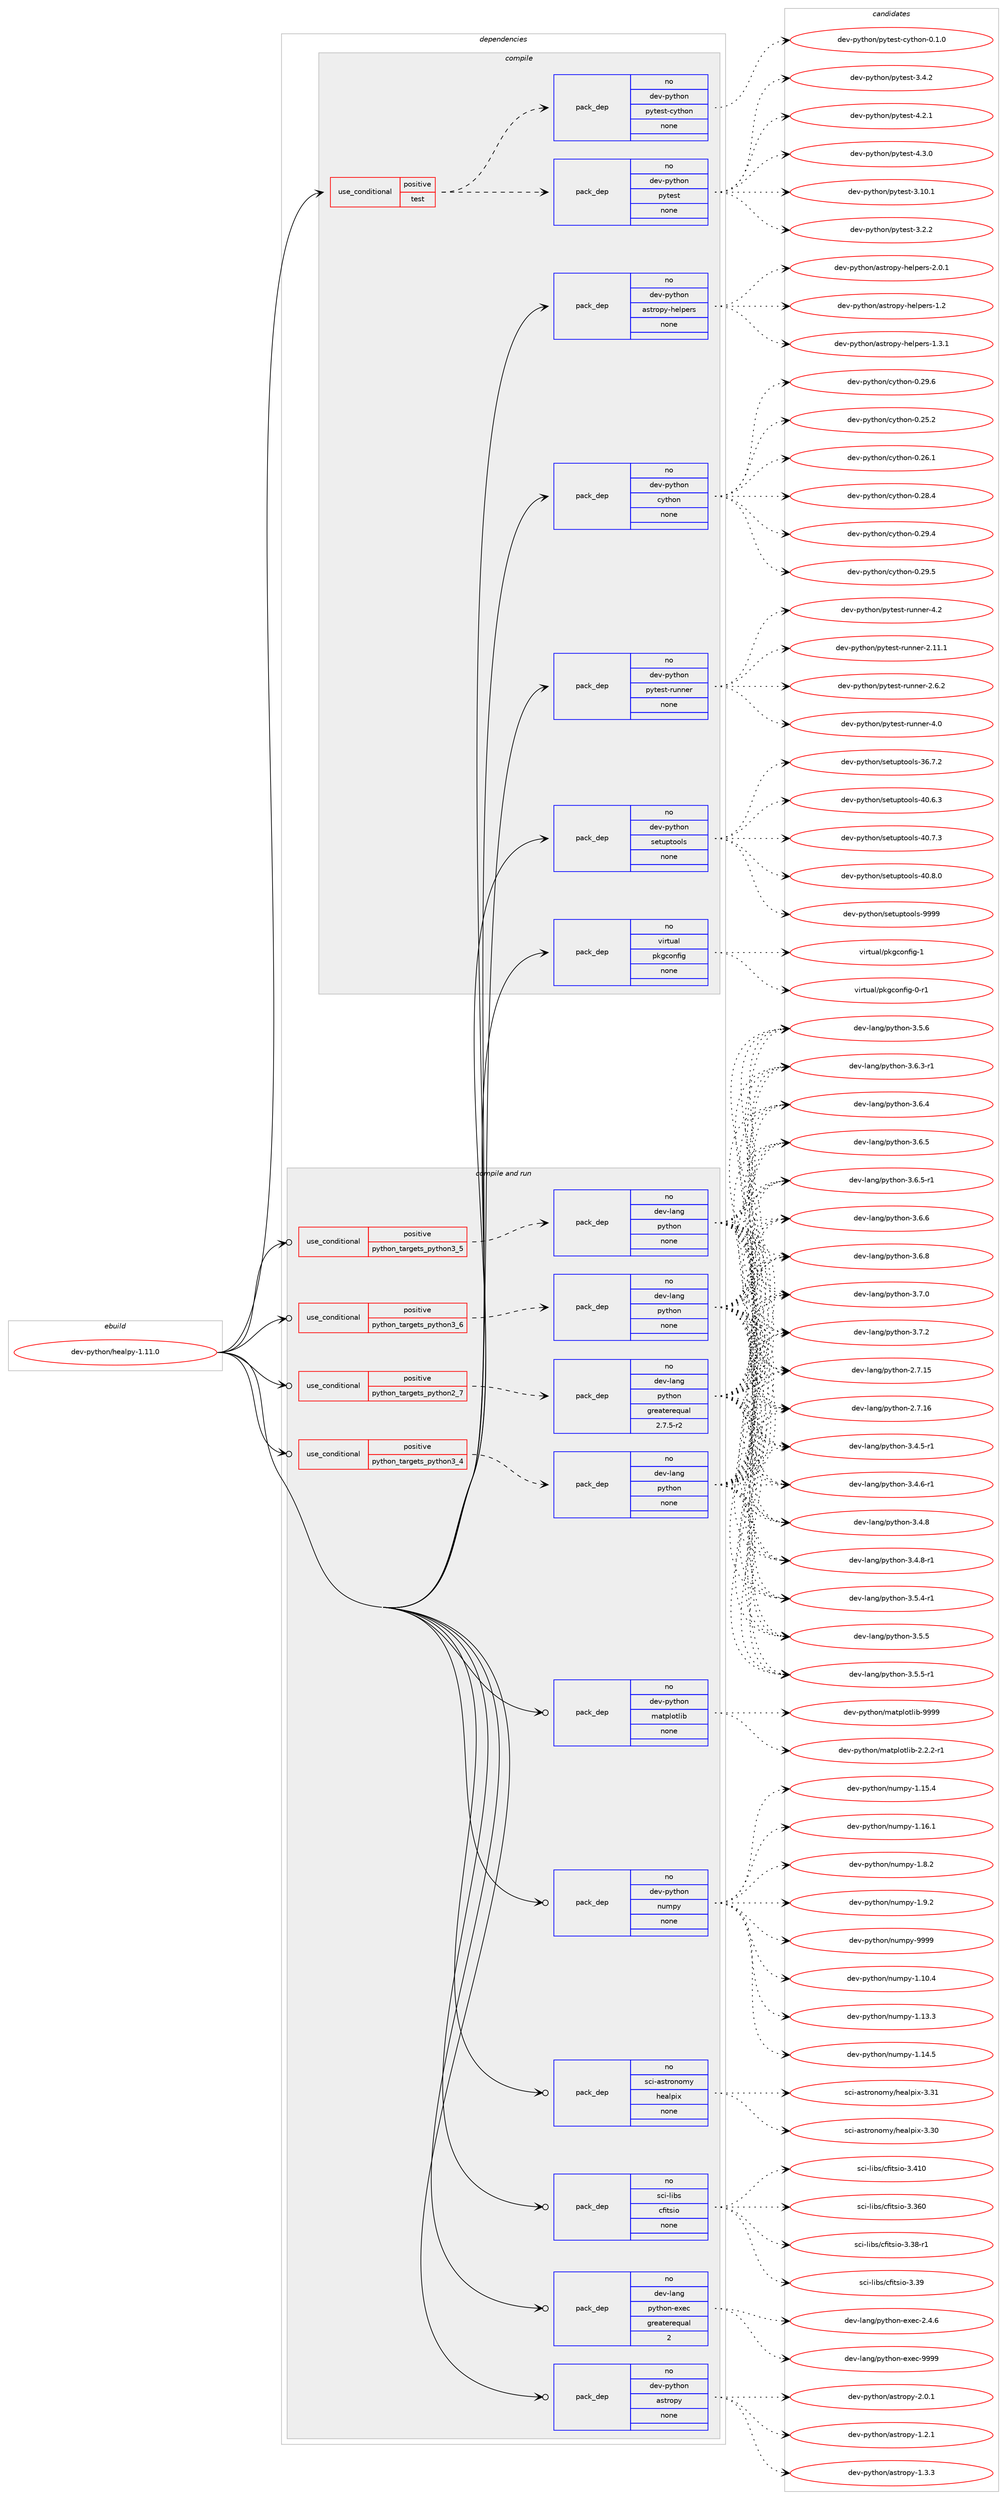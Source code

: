 digraph prolog {

# *************
# Graph options
# *************

newrank=true;
concentrate=true;
compound=true;
graph [rankdir=LR,fontname=Helvetica,fontsize=10,ranksep=1.5];#, ranksep=2.5, nodesep=0.2];
edge  [arrowhead=vee];
node  [fontname=Helvetica,fontsize=10];

# **********
# The ebuild
# **********

subgraph cluster_leftcol {
color=gray;
rank=same;
label=<<i>ebuild</i>>;
id [label="dev-python/healpy-1.11.0", color=red, width=4, href="../dev-python/healpy-1.11.0.svg"];
}

# ****************
# The dependencies
# ****************

subgraph cluster_midcol {
color=gray;
label=<<i>dependencies</i>>;
subgraph cluster_compile {
fillcolor="#eeeeee";
style=filled;
label=<<i>compile</i>>;
subgraph cond375340 {
dependency1412646 [label=<<TABLE BORDER="0" CELLBORDER="1" CELLSPACING="0" CELLPADDING="4"><TR><TD ROWSPAN="3" CELLPADDING="10">use_conditional</TD></TR><TR><TD>positive</TD></TR><TR><TD>test</TD></TR></TABLE>>, shape=none, color=red];
subgraph pack1014037 {
dependency1412647 [label=<<TABLE BORDER="0" CELLBORDER="1" CELLSPACING="0" CELLPADDING="4" WIDTH="220"><TR><TD ROWSPAN="6" CELLPADDING="30">pack_dep</TD></TR><TR><TD WIDTH="110">no</TD></TR><TR><TD>dev-python</TD></TR><TR><TD>pytest</TD></TR><TR><TD>none</TD></TR><TR><TD></TD></TR></TABLE>>, shape=none, color=blue];
}
dependency1412646:e -> dependency1412647:w [weight=20,style="dashed",arrowhead="vee"];
subgraph pack1014038 {
dependency1412648 [label=<<TABLE BORDER="0" CELLBORDER="1" CELLSPACING="0" CELLPADDING="4" WIDTH="220"><TR><TD ROWSPAN="6" CELLPADDING="30">pack_dep</TD></TR><TR><TD WIDTH="110">no</TD></TR><TR><TD>dev-python</TD></TR><TR><TD>pytest-cython</TD></TR><TR><TD>none</TD></TR><TR><TD></TD></TR></TABLE>>, shape=none, color=blue];
}
dependency1412646:e -> dependency1412648:w [weight=20,style="dashed",arrowhead="vee"];
}
id:e -> dependency1412646:w [weight=20,style="solid",arrowhead="vee"];
subgraph pack1014039 {
dependency1412649 [label=<<TABLE BORDER="0" CELLBORDER="1" CELLSPACING="0" CELLPADDING="4" WIDTH="220"><TR><TD ROWSPAN="6" CELLPADDING="30">pack_dep</TD></TR><TR><TD WIDTH="110">no</TD></TR><TR><TD>dev-python</TD></TR><TR><TD>astropy-helpers</TD></TR><TR><TD>none</TD></TR><TR><TD></TD></TR></TABLE>>, shape=none, color=blue];
}
id:e -> dependency1412649:w [weight=20,style="solid",arrowhead="vee"];
subgraph pack1014040 {
dependency1412650 [label=<<TABLE BORDER="0" CELLBORDER="1" CELLSPACING="0" CELLPADDING="4" WIDTH="220"><TR><TD ROWSPAN="6" CELLPADDING="30">pack_dep</TD></TR><TR><TD WIDTH="110">no</TD></TR><TR><TD>dev-python</TD></TR><TR><TD>cython</TD></TR><TR><TD>none</TD></TR><TR><TD></TD></TR></TABLE>>, shape=none, color=blue];
}
id:e -> dependency1412650:w [weight=20,style="solid",arrowhead="vee"];
subgraph pack1014041 {
dependency1412651 [label=<<TABLE BORDER="0" CELLBORDER="1" CELLSPACING="0" CELLPADDING="4" WIDTH="220"><TR><TD ROWSPAN="6" CELLPADDING="30">pack_dep</TD></TR><TR><TD WIDTH="110">no</TD></TR><TR><TD>dev-python</TD></TR><TR><TD>pytest-runner</TD></TR><TR><TD>none</TD></TR><TR><TD></TD></TR></TABLE>>, shape=none, color=blue];
}
id:e -> dependency1412651:w [weight=20,style="solid",arrowhead="vee"];
subgraph pack1014042 {
dependency1412652 [label=<<TABLE BORDER="0" CELLBORDER="1" CELLSPACING="0" CELLPADDING="4" WIDTH="220"><TR><TD ROWSPAN="6" CELLPADDING="30">pack_dep</TD></TR><TR><TD WIDTH="110">no</TD></TR><TR><TD>dev-python</TD></TR><TR><TD>setuptools</TD></TR><TR><TD>none</TD></TR><TR><TD></TD></TR></TABLE>>, shape=none, color=blue];
}
id:e -> dependency1412652:w [weight=20,style="solid",arrowhead="vee"];
subgraph pack1014043 {
dependency1412653 [label=<<TABLE BORDER="0" CELLBORDER="1" CELLSPACING="0" CELLPADDING="4" WIDTH="220"><TR><TD ROWSPAN="6" CELLPADDING="30">pack_dep</TD></TR><TR><TD WIDTH="110">no</TD></TR><TR><TD>virtual</TD></TR><TR><TD>pkgconfig</TD></TR><TR><TD>none</TD></TR><TR><TD></TD></TR></TABLE>>, shape=none, color=blue];
}
id:e -> dependency1412653:w [weight=20,style="solid",arrowhead="vee"];
}
subgraph cluster_compileandrun {
fillcolor="#eeeeee";
style=filled;
label=<<i>compile and run</i>>;
subgraph cond375341 {
dependency1412654 [label=<<TABLE BORDER="0" CELLBORDER="1" CELLSPACING="0" CELLPADDING="4"><TR><TD ROWSPAN="3" CELLPADDING="10">use_conditional</TD></TR><TR><TD>positive</TD></TR><TR><TD>python_targets_python2_7</TD></TR></TABLE>>, shape=none, color=red];
subgraph pack1014044 {
dependency1412655 [label=<<TABLE BORDER="0" CELLBORDER="1" CELLSPACING="0" CELLPADDING="4" WIDTH="220"><TR><TD ROWSPAN="6" CELLPADDING="30">pack_dep</TD></TR><TR><TD WIDTH="110">no</TD></TR><TR><TD>dev-lang</TD></TR><TR><TD>python</TD></TR><TR><TD>greaterequal</TD></TR><TR><TD>2.7.5-r2</TD></TR></TABLE>>, shape=none, color=blue];
}
dependency1412654:e -> dependency1412655:w [weight=20,style="dashed",arrowhead="vee"];
}
id:e -> dependency1412654:w [weight=20,style="solid",arrowhead="odotvee"];
subgraph cond375342 {
dependency1412656 [label=<<TABLE BORDER="0" CELLBORDER="1" CELLSPACING="0" CELLPADDING="4"><TR><TD ROWSPAN="3" CELLPADDING="10">use_conditional</TD></TR><TR><TD>positive</TD></TR><TR><TD>python_targets_python3_4</TD></TR></TABLE>>, shape=none, color=red];
subgraph pack1014045 {
dependency1412657 [label=<<TABLE BORDER="0" CELLBORDER="1" CELLSPACING="0" CELLPADDING="4" WIDTH="220"><TR><TD ROWSPAN="6" CELLPADDING="30">pack_dep</TD></TR><TR><TD WIDTH="110">no</TD></TR><TR><TD>dev-lang</TD></TR><TR><TD>python</TD></TR><TR><TD>none</TD></TR><TR><TD></TD></TR></TABLE>>, shape=none, color=blue];
}
dependency1412656:e -> dependency1412657:w [weight=20,style="dashed",arrowhead="vee"];
}
id:e -> dependency1412656:w [weight=20,style="solid",arrowhead="odotvee"];
subgraph cond375343 {
dependency1412658 [label=<<TABLE BORDER="0" CELLBORDER="1" CELLSPACING="0" CELLPADDING="4"><TR><TD ROWSPAN="3" CELLPADDING="10">use_conditional</TD></TR><TR><TD>positive</TD></TR><TR><TD>python_targets_python3_5</TD></TR></TABLE>>, shape=none, color=red];
subgraph pack1014046 {
dependency1412659 [label=<<TABLE BORDER="0" CELLBORDER="1" CELLSPACING="0" CELLPADDING="4" WIDTH="220"><TR><TD ROWSPAN="6" CELLPADDING="30">pack_dep</TD></TR><TR><TD WIDTH="110">no</TD></TR><TR><TD>dev-lang</TD></TR><TR><TD>python</TD></TR><TR><TD>none</TD></TR><TR><TD></TD></TR></TABLE>>, shape=none, color=blue];
}
dependency1412658:e -> dependency1412659:w [weight=20,style="dashed",arrowhead="vee"];
}
id:e -> dependency1412658:w [weight=20,style="solid",arrowhead="odotvee"];
subgraph cond375344 {
dependency1412660 [label=<<TABLE BORDER="0" CELLBORDER="1" CELLSPACING="0" CELLPADDING="4"><TR><TD ROWSPAN="3" CELLPADDING="10">use_conditional</TD></TR><TR><TD>positive</TD></TR><TR><TD>python_targets_python3_6</TD></TR></TABLE>>, shape=none, color=red];
subgraph pack1014047 {
dependency1412661 [label=<<TABLE BORDER="0" CELLBORDER="1" CELLSPACING="0" CELLPADDING="4" WIDTH="220"><TR><TD ROWSPAN="6" CELLPADDING="30">pack_dep</TD></TR><TR><TD WIDTH="110">no</TD></TR><TR><TD>dev-lang</TD></TR><TR><TD>python</TD></TR><TR><TD>none</TD></TR><TR><TD></TD></TR></TABLE>>, shape=none, color=blue];
}
dependency1412660:e -> dependency1412661:w [weight=20,style="dashed",arrowhead="vee"];
}
id:e -> dependency1412660:w [weight=20,style="solid",arrowhead="odotvee"];
subgraph pack1014048 {
dependency1412662 [label=<<TABLE BORDER="0" CELLBORDER="1" CELLSPACING="0" CELLPADDING="4" WIDTH="220"><TR><TD ROWSPAN="6" CELLPADDING="30">pack_dep</TD></TR><TR><TD WIDTH="110">no</TD></TR><TR><TD>dev-lang</TD></TR><TR><TD>python-exec</TD></TR><TR><TD>greaterequal</TD></TR><TR><TD>2</TD></TR></TABLE>>, shape=none, color=blue];
}
id:e -> dependency1412662:w [weight=20,style="solid",arrowhead="odotvee"];
subgraph pack1014049 {
dependency1412663 [label=<<TABLE BORDER="0" CELLBORDER="1" CELLSPACING="0" CELLPADDING="4" WIDTH="220"><TR><TD ROWSPAN="6" CELLPADDING="30">pack_dep</TD></TR><TR><TD WIDTH="110">no</TD></TR><TR><TD>dev-python</TD></TR><TR><TD>astropy</TD></TR><TR><TD>none</TD></TR><TR><TD></TD></TR></TABLE>>, shape=none, color=blue];
}
id:e -> dependency1412663:w [weight=20,style="solid",arrowhead="odotvee"];
subgraph pack1014050 {
dependency1412664 [label=<<TABLE BORDER="0" CELLBORDER="1" CELLSPACING="0" CELLPADDING="4" WIDTH="220"><TR><TD ROWSPAN="6" CELLPADDING="30">pack_dep</TD></TR><TR><TD WIDTH="110">no</TD></TR><TR><TD>dev-python</TD></TR><TR><TD>matplotlib</TD></TR><TR><TD>none</TD></TR><TR><TD></TD></TR></TABLE>>, shape=none, color=blue];
}
id:e -> dependency1412664:w [weight=20,style="solid",arrowhead="odotvee"];
subgraph pack1014051 {
dependency1412665 [label=<<TABLE BORDER="0" CELLBORDER="1" CELLSPACING="0" CELLPADDING="4" WIDTH="220"><TR><TD ROWSPAN="6" CELLPADDING="30">pack_dep</TD></TR><TR><TD WIDTH="110">no</TD></TR><TR><TD>dev-python</TD></TR><TR><TD>numpy</TD></TR><TR><TD>none</TD></TR><TR><TD></TD></TR></TABLE>>, shape=none, color=blue];
}
id:e -> dependency1412665:w [weight=20,style="solid",arrowhead="odotvee"];
subgraph pack1014052 {
dependency1412666 [label=<<TABLE BORDER="0" CELLBORDER="1" CELLSPACING="0" CELLPADDING="4" WIDTH="220"><TR><TD ROWSPAN="6" CELLPADDING="30">pack_dep</TD></TR><TR><TD WIDTH="110">no</TD></TR><TR><TD>sci-astronomy</TD></TR><TR><TD>healpix</TD></TR><TR><TD>none</TD></TR><TR><TD></TD></TR></TABLE>>, shape=none, color=blue];
}
id:e -> dependency1412666:w [weight=20,style="solid",arrowhead="odotvee"];
subgraph pack1014053 {
dependency1412667 [label=<<TABLE BORDER="0" CELLBORDER="1" CELLSPACING="0" CELLPADDING="4" WIDTH="220"><TR><TD ROWSPAN="6" CELLPADDING="30">pack_dep</TD></TR><TR><TD WIDTH="110">no</TD></TR><TR><TD>sci-libs</TD></TR><TR><TD>cfitsio</TD></TR><TR><TD>none</TD></TR><TR><TD></TD></TR></TABLE>>, shape=none, color=blue];
}
id:e -> dependency1412667:w [weight=20,style="solid",arrowhead="odotvee"];
}
subgraph cluster_run {
fillcolor="#eeeeee";
style=filled;
label=<<i>run</i>>;
}
}

# **************
# The candidates
# **************

subgraph cluster_choices {
rank=same;
color=gray;
label=<<i>candidates</i>>;

subgraph choice1014037 {
color=black;
nodesep=1;
choice100101118451121211161041111104711212111610111511645514649484649 [label="dev-python/pytest-3.10.1", color=red, width=4,href="../dev-python/pytest-3.10.1.svg"];
choice1001011184511212111610411111047112121116101115116455146504650 [label="dev-python/pytest-3.2.2", color=red, width=4,href="../dev-python/pytest-3.2.2.svg"];
choice1001011184511212111610411111047112121116101115116455146524650 [label="dev-python/pytest-3.4.2", color=red, width=4,href="../dev-python/pytest-3.4.2.svg"];
choice1001011184511212111610411111047112121116101115116455246504649 [label="dev-python/pytest-4.2.1", color=red, width=4,href="../dev-python/pytest-4.2.1.svg"];
choice1001011184511212111610411111047112121116101115116455246514648 [label="dev-python/pytest-4.3.0", color=red, width=4,href="../dev-python/pytest-4.3.0.svg"];
dependency1412647:e -> choice100101118451121211161041111104711212111610111511645514649484649:w [style=dotted,weight="100"];
dependency1412647:e -> choice1001011184511212111610411111047112121116101115116455146504650:w [style=dotted,weight="100"];
dependency1412647:e -> choice1001011184511212111610411111047112121116101115116455146524650:w [style=dotted,weight="100"];
dependency1412647:e -> choice1001011184511212111610411111047112121116101115116455246504649:w [style=dotted,weight="100"];
dependency1412647:e -> choice1001011184511212111610411111047112121116101115116455246514648:w [style=dotted,weight="100"];
}
subgraph choice1014038 {
color=black;
nodesep=1;
choice10010111845112121116104111110471121211161011151164599121116104111110454846494648 [label="dev-python/pytest-cython-0.1.0", color=red, width=4,href="../dev-python/pytest-cython-0.1.0.svg"];
dependency1412648:e -> choice10010111845112121116104111110471121211161011151164599121116104111110454846494648:w [style=dotted,weight="100"];
}
subgraph choice1014039 {
color=black;
nodesep=1;
choice1001011184511212111610411111047971151161141111121214510410110811210111411545494650 [label="dev-python/astropy-helpers-1.2", color=red, width=4,href="../dev-python/astropy-helpers-1.2.svg"];
choice10010111845112121116104111110479711511611411111212145104101108112101114115454946514649 [label="dev-python/astropy-helpers-1.3.1", color=red, width=4,href="../dev-python/astropy-helpers-1.3.1.svg"];
choice10010111845112121116104111110479711511611411111212145104101108112101114115455046484649 [label="dev-python/astropy-helpers-2.0.1", color=red, width=4,href="../dev-python/astropy-helpers-2.0.1.svg"];
dependency1412649:e -> choice1001011184511212111610411111047971151161141111121214510410110811210111411545494650:w [style=dotted,weight="100"];
dependency1412649:e -> choice10010111845112121116104111110479711511611411111212145104101108112101114115454946514649:w [style=dotted,weight="100"];
dependency1412649:e -> choice10010111845112121116104111110479711511611411111212145104101108112101114115455046484649:w [style=dotted,weight="100"];
}
subgraph choice1014040 {
color=black;
nodesep=1;
choice10010111845112121116104111110479912111610411111045484650534650 [label="dev-python/cython-0.25.2", color=red, width=4,href="../dev-python/cython-0.25.2.svg"];
choice10010111845112121116104111110479912111610411111045484650544649 [label="dev-python/cython-0.26.1", color=red, width=4,href="../dev-python/cython-0.26.1.svg"];
choice10010111845112121116104111110479912111610411111045484650564652 [label="dev-python/cython-0.28.4", color=red, width=4,href="../dev-python/cython-0.28.4.svg"];
choice10010111845112121116104111110479912111610411111045484650574652 [label="dev-python/cython-0.29.4", color=red, width=4,href="../dev-python/cython-0.29.4.svg"];
choice10010111845112121116104111110479912111610411111045484650574653 [label="dev-python/cython-0.29.5", color=red, width=4,href="../dev-python/cython-0.29.5.svg"];
choice10010111845112121116104111110479912111610411111045484650574654 [label="dev-python/cython-0.29.6", color=red, width=4,href="../dev-python/cython-0.29.6.svg"];
dependency1412650:e -> choice10010111845112121116104111110479912111610411111045484650534650:w [style=dotted,weight="100"];
dependency1412650:e -> choice10010111845112121116104111110479912111610411111045484650544649:w [style=dotted,weight="100"];
dependency1412650:e -> choice10010111845112121116104111110479912111610411111045484650564652:w [style=dotted,weight="100"];
dependency1412650:e -> choice10010111845112121116104111110479912111610411111045484650574652:w [style=dotted,weight="100"];
dependency1412650:e -> choice10010111845112121116104111110479912111610411111045484650574653:w [style=dotted,weight="100"];
dependency1412650:e -> choice10010111845112121116104111110479912111610411111045484650574654:w [style=dotted,weight="100"];
}
subgraph choice1014041 {
color=black;
nodesep=1;
choice10010111845112121116104111110471121211161011151164511411711011010111445504649494649 [label="dev-python/pytest-runner-2.11.1", color=red, width=4,href="../dev-python/pytest-runner-2.11.1.svg"];
choice100101118451121211161041111104711212111610111511645114117110110101114455046544650 [label="dev-python/pytest-runner-2.6.2", color=red, width=4,href="../dev-python/pytest-runner-2.6.2.svg"];
choice10010111845112121116104111110471121211161011151164511411711011010111445524648 [label="dev-python/pytest-runner-4.0", color=red, width=4,href="../dev-python/pytest-runner-4.0.svg"];
choice10010111845112121116104111110471121211161011151164511411711011010111445524650 [label="dev-python/pytest-runner-4.2", color=red, width=4,href="../dev-python/pytest-runner-4.2.svg"];
dependency1412651:e -> choice10010111845112121116104111110471121211161011151164511411711011010111445504649494649:w [style=dotted,weight="100"];
dependency1412651:e -> choice100101118451121211161041111104711212111610111511645114117110110101114455046544650:w [style=dotted,weight="100"];
dependency1412651:e -> choice10010111845112121116104111110471121211161011151164511411711011010111445524648:w [style=dotted,weight="100"];
dependency1412651:e -> choice10010111845112121116104111110471121211161011151164511411711011010111445524650:w [style=dotted,weight="100"];
}
subgraph choice1014042 {
color=black;
nodesep=1;
choice100101118451121211161041111104711510111611711211611111110811545515446554650 [label="dev-python/setuptools-36.7.2", color=red, width=4,href="../dev-python/setuptools-36.7.2.svg"];
choice100101118451121211161041111104711510111611711211611111110811545524846544651 [label="dev-python/setuptools-40.6.3", color=red, width=4,href="../dev-python/setuptools-40.6.3.svg"];
choice100101118451121211161041111104711510111611711211611111110811545524846554651 [label="dev-python/setuptools-40.7.3", color=red, width=4,href="../dev-python/setuptools-40.7.3.svg"];
choice100101118451121211161041111104711510111611711211611111110811545524846564648 [label="dev-python/setuptools-40.8.0", color=red, width=4,href="../dev-python/setuptools-40.8.0.svg"];
choice10010111845112121116104111110471151011161171121161111111081154557575757 [label="dev-python/setuptools-9999", color=red, width=4,href="../dev-python/setuptools-9999.svg"];
dependency1412652:e -> choice100101118451121211161041111104711510111611711211611111110811545515446554650:w [style=dotted,weight="100"];
dependency1412652:e -> choice100101118451121211161041111104711510111611711211611111110811545524846544651:w [style=dotted,weight="100"];
dependency1412652:e -> choice100101118451121211161041111104711510111611711211611111110811545524846554651:w [style=dotted,weight="100"];
dependency1412652:e -> choice100101118451121211161041111104711510111611711211611111110811545524846564648:w [style=dotted,weight="100"];
dependency1412652:e -> choice10010111845112121116104111110471151011161171121161111111081154557575757:w [style=dotted,weight="100"];
}
subgraph choice1014043 {
color=black;
nodesep=1;
choice11810511411611797108471121071039911111010210510345484511449 [label="virtual/pkgconfig-0-r1", color=red, width=4,href="../virtual/pkgconfig-0-r1.svg"];
choice1181051141161179710847112107103991111101021051034549 [label="virtual/pkgconfig-1", color=red, width=4,href="../virtual/pkgconfig-1.svg"];
dependency1412653:e -> choice11810511411611797108471121071039911111010210510345484511449:w [style=dotted,weight="100"];
dependency1412653:e -> choice1181051141161179710847112107103991111101021051034549:w [style=dotted,weight="100"];
}
subgraph choice1014044 {
color=black;
nodesep=1;
choice10010111845108971101034711212111610411111045504655464953 [label="dev-lang/python-2.7.15", color=red, width=4,href="../dev-lang/python-2.7.15.svg"];
choice10010111845108971101034711212111610411111045504655464954 [label="dev-lang/python-2.7.16", color=red, width=4,href="../dev-lang/python-2.7.16.svg"];
choice1001011184510897110103471121211161041111104551465246534511449 [label="dev-lang/python-3.4.5-r1", color=red, width=4,href="../dev-lang/python-3.4.5-r1.svg"];
choice1001011184510897110103471121211161041111104551465246544511449 [label="dev-lang/python-3.4.6-r1", color=red, width=4,href="../dev-lang/python-3.4.6-r1.svg"];
choice100101118451089711010347112121116104111110455146524656 [label="dev-lang/python-3.4.8", color=red, width=4,href="../dev-lang/python-3.4.8.svg"];
choice1001011184510897110103471121211161041111104551465246564511449 [label="dev-lang/python-3.4.8-r1", color=red, width=4,href="../dev-lang/python-3.4.8-r1.svg"];
choice1001011184510897110103471121211161041111104551465346524511449 [label="dev-lang/python-3.5.4-r1", color=red, width=4,href="../dev-lang/python-3.5.4-r1.svg"];
choice100101118451089711010347112121116104111110455146534653 [label="dev-lang/python-3.5.5", color=red, width=4,href="../dev-lang/python-3.5.5.svg"];
choice1001011184510897110103471121211161041111104551465346534511449 [label="dev-lang/python-3.5.5-r1", color=red, width=4,href="../dev-lang/python-3.5.5-r1.svg"];
choice100101118451089711010347112121116104111110455146534654 [label="dev-lang/python-3.5.6", color=red, width=4,href="../dev-lang/python-3.5.6.svg"];
choice1001011184510897110103471121211161041111104551465446514511449 [label="dev-lang/python-3.6.3-r1", color=red, width=4,href="../dev-lang/python-3.6.3-r1.svg"];
choice100101118451089711010347112121116104111110455146544652 [label="dev-lang/python-3.6.4", color=red, width=4,href="../dev-lang/python-3.6.4.svg"];
choice100101118451089711010347112121116104111110455146544653 [label="dev-lang/python-3.6.5", color=red, width=4,href="../dev-lang/python-3.6.5.svg"];
choice1001011184510897110103471121211161041111104551465446534511449 [label="dev-lang/python-3.6.5-r1", color=red, width=4,href="../dev-lang/python-3.6.5-r1.svg"];
choice100101118451089711010347112121116104111110455146544654 [label="dev-lang/python-3.6.6", color=red, width=4,href="../dev-lang/python-3.6.6.svg"];
choice100101118451089711010347112121116104111110455146544656 [label="dev-lang/python-3.6.8", color=red, width=4,href="../dev-lang/python-3.6.8.svg"];
choice100101118451089711010347112121116104111110455146554648 [label="dev-lang/python-3.7.0", color=red, width=4,href="../dev-lang/python-3.7.0.svg"];
choice100101118451089711010347112121116104111110455146554650 [label="dev-lang/python-3.7.2", color=red, width=4,href="../dev-lang/python-3.7.2.svg"];
dependency1412655:e -> choice10010111845108971101034711212111610411111045504655464953:w [style=dotted,weight="100"];
dependency1412655:e -> choice10010111845108971101034711212111610411111045504655464954:w [style=dotted,weight="100"];
dependency1412655:e -> choice1001011184510897110103471121211161041111104551465246534511449:w [style=dotted,weight="100"];
dependency1412655:e -> choice1001011184510897110103471121211161041111104551465246544511449:w [style=dotted,weight="100"];
dependency1412655:e -> choice100101118451089711010347112121116104111110455146524656:w [style=dotted,weight="100"];
dependency1412655:e -> choice1001011184510897110103471121211161041111104551465246564511449:w [style=dotted,weight="100"];
dependency1412655:e -> choice1001011184510897110103471121211161041111104551465346524511449:w [style=dotted,weight="100"];
dependency1412655:e -> choice100101118451089711010347112121116104111110455146534653:w [style=dotted,weight="100"];
dependency1412655:e -> choice1001011184510897110103471121211161041111104551465346534511449:w [style=dotted,weight="100"];
dependency1412655:e -> choice100101118451089711010347112121116104111110455146534654:w [style=dotted,weight="100"];
dependency1412655:e -> choice1001011184510897110103471121211161041111104551465446514511449:w [style=dotted,weight="100"];
dependency1412655:e -> choice100101118451089711010347112121116104111110455146544652:w [style=dotted,weight="100"];
dependency1412655:e -> choice100101118451089711010347112121116104111110455146544653:w [style=dotted,weight="100"];
dependency1412655:e -> choice1001011184510897110103471121211161041111104551465446534511449:w [style=dotted,weight="100"];
dependency1412655:e -> choice100101118451089711010347112121116104111110455146544654:w [style=dotted,weight="100"];
dependency1412655:e -> choice100101118451089711010347112121116104111110455146544656:w [style=dotted,weight="100"];
dependency1412655:e -> choice100101118451089711010347112121116104111110455146554648:w [style=dotted,weight="100"];
dependency1412655:e -> choice100101118451089711010347112121116104111110455146554650:w [style=dotted,weight="100"];
}
subgraph choice1014045 {
color=black;
nodesep=1;
choice10010111845108971101034711212111610411111045504655464953 [label="dev-lang/python-2.7.15", color=red, width=4,href="../dev-lang/python-2.7.15.svg"];
choice10010111845108971101034711212111610411111045504655464954 [label="dev-lang/python-2.7.16", color=red, width=4,href="../dev-lang/python-2.7.16.svg"];
choice1001011184510897110103471121211161041111104551465246534511449 [label="dev-lang/python-3.4.5-r1", color=red, width=4,href="../dev-lang/python-3.4.5-r1.svg"];
choice1001011184510897110103471121211161041111104551465246544511449 [label="dev-lang/python-3.4.6-r1", color=red, width=4,href="../dev-lang/python-3.4.6-r1.svg"];
choice100101118451089711010347112121116104111110455146524656 [label="dev-lang/python-3.4.8", color=red, width=4,href="../dev-lang/python-3.4.8.svg"];
choice1001011184510897110103471121211161041111104551465246564511449 [label="dev-lang/python-3.4.8-r1", color=red, width=4,href="../dev-lang/python-3.4.8-r1.svg"];
choice1001011184510897110103471121211161041111104551465346524511449 [label="dev-lang/python-3.5.4-r1", color=red, width=4,href="../dev-lang/python-3.5.4-r1.svg"];
choice100101118451089711010347112121116104111110455146534653 [label="dev-lang/python-3.5.5", color=red, width=4,href="../dev-lang/python-3.5.5.svg"];
choice1001011184510897110103471121211161041111104551465346534511449 [label="dev-lang/python-3.5.5-r1", color=red, width=4,href="../dev-lang/python-3.5.5-r1.svg"];
choice100101118451089711010347112121116104111110455146534654 [label="dev-lang/python-3.5.6", color=red, width=4,href="../dev-lang/python-3.5.6.svg"];
choice1001011184510897110103471121211161041111104551465446514511449 [label="dev-lang/python-3.6.3-r1", color=red, width=4,href="../dev-lang/python-3.6.3-r1.svg"];
choice100101118451089711010347112121116104111110455146544652 [label="dev-lang/python-3.6.4", color=red, width=4,href="../dev-lang/python-3.6.4.svg"];
choice100101118451089711010347112121116104111110455146544653 [label="dev-lang/python-3.6.5", color=red, width=4,href="../dev-lang/python-3.6.5.svg"];
choice1001011184510897110103471121211161041111104551465446534511449 [label="dev-lang/python-3.6.5-r1", color=red, width=4,href="../dev-lang/python-3.6.5-r1.svg"];
choice100101118451089711010347112121116104111110455146544654 [label="dev-lang/python-3.6.6", color=red, width=4,href="../dev-lang/python-3.6.6.svg"];
choice100101118451089711010347112121116104111110455146544656 [label="dev-lang/python-3.6.8", color=red, width=4,href="../dev-lang/python-3.6.8.svg"];
choice100101118451089711010347112121116104111110455146554648 [label="dev-lang/python-3.7.0", color=red, width=4,href="../dev-lang/python-3.7.0.svg"];
choice100101118451089711010347112121116104111110455146554650 [label="dev-lang/python-3.7.2", color=red, width=4,href="../dev-lang/python-3.7.2.svg"];
dependency1412657:e -> choice10010111845108971101034711212111610411111045504655464953:w [style=dotted,weight="100"];
dependency1412657:e -> choice10010111845108971101034711212111610411111045504655464954:w [style=dotted,weight="100"];
dependency1412657:e -> choice1001011184510897110103471121211161041111104551465246534511449:w [style=dotted,weight="100"];
dependency1412657:e -> choice1001011184510897110103471121211161041111104551465246544511449:w [style=dotted,weight="100"];
dependency1412657:e -> choice100101118451089711010347112121116104111110455146524656:w [style=dotted,weight="100"];
dependency1412657:e -> choice1001011184510897110103471121211161041111104551465246564511449:w [style=dotted,weight="100"];
dependency1412657:e -> choice1001011184510897110103471121211161041111104551465346524511449:w [style=dotted,weight="100"];
dependency1412657:e -> choice100101118451089711010347112121116104111110455146534653:w [style=dotted,weight="100"];
dependency1412657:e -> choice1001011184510897110103471121211161041111104551465346534511449:w [style=dotted,weight="100"];
dependency1412657:e -> choice100101118451089711010347112121116104111110455146534654:w [style=dotted,weight="100"];
dependency1412657:e -> choice1001011184510897110103471121211161041111104551465446514511449:w [style=dotted,weight="100"];
dependency1412657:e -> choice100101118451089711010347112121116104111110455146544652:w [style=dotted,weight="100"];
dependency1412657:e -> choice100101118451089711010347112121116104111110455146544653:w [style=dotted,weight="100"];
dependency1412657:e -> choice1001011184510897110103471121211161041111104551465446534511449:w [style=dotted,weight="100"];
dependency1412657:e -> choice100101118451089711010347112121116104111110455146544654:w [style=dotted,weight="100"];
dependency1412657:e -> choice100101118451089711010347112121116104111110455146544656:w [style=dotted,weight="100"];
dependency1412657:e -> choice100101118451089711010347112121116104111110455146554648:w [style=dotted,weight="100"];
dependency1412657:e -> choice100101118451089711010347112121116104111110455146554650:w [style=dotted,weight="100"];
}
subgraph choice1014046 {
color=black;
nodesep=1;
choice10010111845108971101034711212111610411111045504655464953 [label="dev-lang/python-2.7.15", color=red, width=4,href="../dev-lang/python-2.7.15.svg"];
choice10010111845108971101034711212111610411111045504655464954 [label="dev-lang/python-2.7.16", color=red, width=4,href="../dev-lang/python-2.7.16.svg"];
choice1001011184510897110103471121211161041111104551465246534511449 [label="dev-lang/python-3.4.5-r1", color=red, width=4,href="../dev-lang/python-3.4.5-r1.svg"];
choice1001011184510897110103471121211161041111104551465246544511449 [label="dev-lang/python-3.4.6-r1", color=red, width=4,href="../dev-lang/python-3.4.6-r1.svg"];
choice100101118451089711010347112121116104111110455146524656 [label="dev-lang/python-3.4.8", color=red, width=4,href="../dev-lang/python-3.4.8.svg"];
choice1001011184510897110103471121211161041111104551465246564511449 [label="dev-lang/python-3.4.8-r1", color=red, width=4,href="../dev-lang/python-3.4.8-r1.svg"];
choice1001011184510897110103471121211161041111104551465346524511449 [label="dev-lang/python-3.5.4-r1", color=red, width=4,href="../dev-lang/python-3.5.4-r1.svg"];
choice100101118451089711010347112121116104111110455146534653 [label="dev-lang/python-3.5.5", color=red, width=4,href="../dev-lang/python-3.5.5.svg"];
choice1001011184510897110103471121211161041111104551465346534511449 [label="dev-lang/python-3.5.5-r1", color=red, width=4,href="../dev-lang/python-3.5.5-r1.svg"];
choice100101118451089711010347112121116104111110455146534654 [label="dev-lang/python-3.5.6", color=red, width=4,href="../dev-lang/python-3.5.6.svg"];
choice1001011184510897110103471121211161041111104551465446514511449 [label="dev-lang/python-3.6.3-r1", color=red, width=4,href="../dev-lang/python-3.6.3-r1.svg"];
choice100101118451089711010347112121116104111110455146544652 [label="dev-lang/python-3.6.4", color=red, width=4,href="../dev-lang/python-3.6.4.svg"];
choice100101118451089711010347112121116104111110455146544653 [label="dev-lang/python-3.6.5", color=red, width=4,href="../dev-lang/python-3.6.5.svg"];
choice1001011184510897110103471121211161041111104551465446534511449 [label="dev-lang/python-3.6.5-r1", color=red, width=4,href="../dev-lang/python-3.6.5-r1.svg"];
choice100101118451089711010347112121116104111110455146544654 [label="dev-lang/python-3.6.6", color=red, width=4,href="../dev-lang/python-3.6.6.svg"];
choice100101118451089711010347112121116104111110455146544656 [label="dev-lang/python-3.6.8", color=red, width=4,href="../dev-lang/python-3.6.8.svg"];
choice100101118451089711010347112121116104111110455146554648 [label="dev-lang/python-3.7.0", color=red, width=4,href="../dev-lang/python-3.7.0.svg"];
choice100101118451089711010347112121116104111110455146554650 [label="dev-lang/python-3.7.2", color=red, width=4,href="../dev-lang/python-3.7.2.svg"];
dependency1412659:e -> choice10010111845108971101034711212111610411111045504655464953:w [style=dotted,weight="100"];
dependency1412659:e -> choice10010111845108971101034711212111610411111045504655464954:w [style=dotted,weight="100"];
dependency1412659:e -> choice1001011184510897110103471121211161041111104551465246534511449:w [style=dotted,weight="100"];
dependency1412659:e -> choice1001011184510897110103471121211161041111104551465246544511449:w [style=dotted,weight="100"];
dependency1412659:e -> choice100101118451089711010347112121116104111110455146524656:w [style=dotted,weight="100"];
dependency1412659:e -> choice1001011184510897110103471121211161041111104551465246564511449:w [style=dotted,weight="100"];
dependency1412659:e -> choice1001011184510897110103471121211161041111104551465346524511449:w [style=dotted,weight="100"];
dependency1412659:e -> choice100101118451089711010347112121116104111110455146534653:w [style=dotted,weight="100"];
dependency1412659:e -> choice1001011184510897110103471121211161041111104551465346534511449:w [style=dotted,weight="100"];
dependency1412659:e -> choice100101118451089711010347112121116104111110455146534654:w [style=dotted,weight="100"];
dependency1412659:e -> choice1001011184510897110103471121211161041111104551465446514511449:w [style=dotted,weight="100"];
dependency1412659:e -> choice100101118451089711010347112121116104111110455146544652:w [style=dotted,weight="100"];
dependency1412659:e -> choice100101118451089711010347112121116104111110455146544653:w [style=dotted,weight="100"];
dependency1412659:e -> choice1001011184510897110103471121211161041111104551465446534511449:w [style=dotted,weight="100"];
dependency1412659:e -> choice100101118451089711010347112121116104111110455146544654:w [style=dotted,weight="100"];
dependency1412659:e -> choice100101118451089711010347112121116104111110455146544656:w [style=dotted,weight="100"];
dependency1412659:e -> choice100101118451089711010347112121116104111110455146554648:w [style=dotted,weight="100"];
dependency1412659:e -> choice100101118451089711010347112121116104111110455146554650:w [style=dotted,weight="100"];
}
subgraph choice1014047 {
color=black;
nodesep=1;
choice10010111845108971101034711212111610411111045504655464953 [label="dev-lang/python-2.7.15", color=red, width=4,href="../dev-lang/python-2.7.15.svg"];
choice10010111845108971101034711212111610411111045504655464954 [label="dev-lang/python-2.7.16", color=red, width=4,href="../dev-lang/python-2.7.16.svg"];
choice1001011184510897110103471121211161041111104551465246534511449 [label="dev-lang/python-3.4.5-r1", color=red, width=4,href="../dev-lang/python-3.4.5-r1.svg"];
choice1001011184510897110103471121211161041111104551465246544511449 [label="dev-lang/python-3.4.6-r1", color=red, width=4,href="../dev-lang/python-3.4.6-r1.svg"];
choice100101118451089711010347112121116104111110455146524656 [label="dev-lang/python-3.4.8", color=red, width=4,href="../dev-lang/python-3.4.8.svg"];
choice1001011184510897110103471121211161041111104551465246564511449 [label="dev-lang/python-3.4.8-r1", color=red, width=4,href="../dev-lang/python-3.4.8-r1.svg"];
choice1001011184510897110103471121211161041111104551465346524511449 [label="dev-lang/python-3.5.4-r1", color=red, width=4,href="../dev-lang/python-3.5.4-r1.svg"];
choice100101118451089711010347112121116104111110455146534653 [label="dev-lang/python-3.5.5", color=red, width=4,href="../dev-lang/python-3.5.5.svg"];
choice1001011184510897110103471121211161041111104551465346534511449 [label="dev-lang/python-3.5.5-r1", color=red, width=4,href="../dev-lang/python-3.5.5-r1.svg"];
choice100101118451089711010347112121116104111110455146534654 [label="dev-lang/python-3.5.6", color=red, width=4,href="../dev-lang/python-3.5.6.svg"];
choice1001011184510897110103471121211161041111104551465446514511449 [label="dev-lang/python-3.6.3-r1", color=red, width=4,href="../dev-lang/python-3.6.3-r1.svg"];
choice100101118451089711010347112121116104111110455146544652 [label="dev-lang/python-3.6.4", color=red, width=4,href="../dev-lang/python-3.6.4.svg"];
choice100101118451089711010347112121116104111110455146544653 [label="dev-lang/python-3.6.5", color=red, width=4,href="../dev-lang/python-3.6.5.svg"];
choice1001011184510897110103471121211161041111104551465446534511449 [label="dev-lang/python-3.6.5-r1", color=red, width=4,href="../dev-lang/python-3.6.5-r1.svg"];
choice100101118451089711010347112121116104111110455146544654 [label="dev-lang/python-3.6.6", color=red, width=4,href="../dev-lang/python-3.6.6.svg"];
choice100101118451089711010347112121116104111110455146544656 [label="dev-lang/python-3.6.8", color=red, width=4,href="../dev-lang/python-3.6.8.svg"];
choice100101118451089711010347112121116104111110455146554648 [label="dev-lang/python-3.7.0", color=red, width=4,href="../dev-lang/python-3.7.0.svg"];
choice100101118451089711010347112121116104111110455146554650 [label="dev-lang/python-3.7.2", color=red, width=4,href="../dev-lang/python-3.7.2.svg"];
dependency1412661:e -> choice10010111845108971101034711212111610411111045504655464953:w [style=dotted,weight="100"];
dependency1412661:e -> choice10010111845108971101034711212111610411111045504655464954:w [style=dotted,weight="100"];
dependency1412661:e -> choice1001011184510897110103471121211161041111104551465246534511449:w [style=dotted,weight="100"];
dependency1412661:e -> choice1001011184510897110103471121211161041111104551465246544511449:w [style=dotted,weight="100"];
dependency1412661:e -> choice100101118451089711010347112121116104111110455146524656:w [style=dotted,weight="100"];
dependency1412661:e -> choice1001011184510897110103471121211161041111104551465246564511449:w [style=dotted,weight="100"];
dependency1412661:e -> choice1001011184510897110103471121211161041111104551465346524511449:w [style=dotted,weight="100"];
dependency1412661:e -> choice100101118451089711010347112121116104111110455146534653:w [style=dotted,weight="100"];
dependency1412661:e -> choice1001011184510897110103471121211161041111104551465346534511449:w [style=dotted,weight="100"];
dependency1412661:e -> choice100101118451089711010347112121116104111110455146534654:w [style=dotted,weight="100"];
dependency1412661:e -> choice1001011184510897110103471121211161041111104551465446514511449:w [style=dotted,weight="100"];
dependency1412661:e -> choice100101118451089711010347112121116104111110455146544652:w [style=dotted,weight="100"];
dependency1412661:e -> choice100101118451089711010347112121116104111110455146544653:w [style=dotted,weight="100"];
dependency1412661:e -> choice1001011184510897110103471121211161041111104551465446534511449:w [style=dotted,weight="100"];
dependency1412661:e -> choice100101118451089711010347112121116104111110455146544654:w [style=dotted,weight="100"];
dependency1412661:e -> choice100101118451089711010347112121116104111110455146544656:w [style=dotted,weight="100"];
dependency1412661:e -> choice100101118451089711010347112121116104111110455146554648:w [style=dotted,weight="100"];
dependency1412661:e -> choice100101118451089711010347112121116104111110455146554650:w [style=dotted,weight="100"];
}
subgraph choice1014048 {
color=black;
nodesep=1;
choice1001011184510897110103471121211161041111104510112010199455046524654 [label="dev-lang/python-exec-2.4.6", color=red, width=4,href="../dev-lang/python-exec-2.4.6.svg"];
choice10010111845108971101034711212111610411111045101120101994557575757 [label="dev-lang/python-exec-9999", color=red, width=4,href="../dev-lang/python-exec-9999.svg"];
dependency1412662:e -> choice1001011184510897110103471121211161041111104510112010199455046524654:w [style=dotted,weight="100"];
dependency1412662:e -> choice10010111845108971101034711212111610411111045101120101994557575757:w [style=dotted,weight="100"];
}
subgraph choice1014049 {
color=black;
nodesep=1;
choice100101118451121211161041111104797115116114111112121454946504649 [label="dev-python/astropy-1.2.1", color=red, width=4,href="../dev-python/astropy-1.2.1.svg"];
choice100101118451121211161041111104797115116114111112121454946514651 [label="dev-python/astropy-1.3.3", color=red, width=4,href="../dev-python/astropy-1.3.3.svg"];
choice100101118451121211161041111104797115116114111112121455046484649 [label="dev-python/astropy-2.0.1", color=red, width=4,href="../dev-python/astropy-2.0.1.svg"];
dependency1412663:e -> choice100101118451121211161041111104797115116114111112121454946504649:w [style=dotted,weight="100"];
dependency1412663:e -> choice100101118451121211161041111104797115116114111112121454946514651:w [style=dotted,weight="100"];
dependency1412663:e -> choice100101118451121211161041111104797115116114111112121455046484649:w [style=dotted,weight="100"];
}
subgraph choice1014050 {
color=black;
nodesep=1;
choice100101118451121211161041111104710997116112108111116108105984550465046504511449 [label="dev-python/matplotlib-2.2.2-r1", color=red, width=4,href="../dev-python/matplotlib-2.2.2-r1.svg"];
choice100101118451121211161041111104710997116112108111116108105984557575757 [label="dev-python/matplotlib-9999", color=red, width=4,href="../dev-python/matplotlib-9999.svg"];
dependency1412664:e -> choice100101118451121211161041111104710997116112108111116108105984550465046504511449:w [style=dotted,weight="100"];
dependency1412664:e -> choice100101118451121211161041111104710997116112108111116108105984557575757:w [style=dotted,weight="100"];
}
subgraph choice1014051 {
color=black;
nodesep=1;
choice100101118451121211161041111104711011710911212145494649484652 [label="dev-python/numpy-1.10.4", color=red, width=4,href="../dev-python/numpy-1.10.4.svg"];
choice100101118451121211161041111104711011710911212145494649514651 [label="dev-python/numpy-1.13.3", color=red, width=4,href="../dev-python/numpy-1.13.3.svg"];
choice100101118451121211161041111104711011710911212145494649524653 [label="dev-python/numpy-1.14.5", color=red, width=4,href="../dev-python/numpy-1.14.5.svg"];
choice100101118451121211161041111104711011710911212145494649534652 [label="dev-python/numpy-1.15.4", color=red, width=4,href="../dev-python/numpy-1.15.4.svg"];
choice100101118451121211161041111104711011710911212145494649544649 [label="dev-python/numpy-1.16.1", color=red, width=4,href="../dev-python/numpy-1.16.1.svg"];
choice1001011184511212111610411111047110117109112121454946564650 [label="dev-python/numpy-1.8.2", color=red, width=4,href="../dev-python/numpy-1.8.2.svg"];
choice1001011184511212111610411111047110117109112121454946574650 [label="dev-python/numpy-1.9.2", color=red, width=4,href="../dev-python/numpy-1.9.2.svg"];
choice10010111845112121116104111110471101171091121214557575757 [label="dev-python/numpy-9999", color=red, width=4,href="../dev-python/numpy-9999.svg"];
dependency1412665:e -> choice100101118451121211161041111104711011710911212145494649484652:w [style=dotted,weight="100"];
dependency1412665:e -> choice100101118451121211161041111104711011710911212145494649514651:w [style=dotted,weight="100"];
dependency1412665:e -> choice100101118451121211161041111104711011710911212145494649524653:w [style=dotted,weight="100"];
dependency1412665:e -> choice100101118451121211161041111104711011710911212145494649534652:w [style=dotted,weight="100"];
dependency1412665:e -> choice100101118451121211161041111104711011710911212145494649544649:w [style=dotted,weight="100"];
dependency1412665:e -> choice1001011184511212111610411111047110117109112121454946564650:w [style=dotted,weight="100"];
dependency1412665:e -> choice1001011184511212111610411111047110117109112121454946574650:w [style=dotted,weight="100"];
dependency1412665:e -> choice10010111845112121116104111110471101171091121214557575757:w [style=dotted,weight="100"];
}
subgraph choice1014052 {
color=black;
nodesep=1;
choice11599105459711511611411111011110912147104101971081121051204551465148 [label="sci-astronomy/healpix-3.30", color=red, width=4,href="../sci-astronomy/healpix-3.30.svg"];
choice11599105459711511611411111011110912147104101971081121051204551465149 [label="sci-astronomy/healpix-3.31", color=red, width=4,href="../sci-astronomy/healpix-3.31.svg"];
dependency1412666:e -> choice11599105459711511611411111011110912147104101971081121051204551465148:w [style=dotted,weight="100"];
dependency1412666:e -> choice11599105459711511611411111011110912147104101971081121051204551465149:w [style=dotted,weight="100"];
}
subgraph choice1014053 {
color=black;
nodesep=1;
choice1159910545108105981154799102105116115105111455146515448 [label="sci-libs/cfitsio-3.360", color=red, width=4,href="../sci-libs/cfitsio-3.360.svg"];
choice115991054510810598115479910210511611510511145514651564511449 [label="sci-libs/cfitsio-3.38-r1", color=red, width=4,href="../sci-libs/cfitsio-3.38-r1.svg"];
choice11599105451081059811547991021051161151051114551465157 [label="sci-libs/cfitsio-3.39", color=red, width=4,href="../sci-libs/cfitsio-3.39.svg"];
choice1159910545108105981154799102105116115105111455146524948 [label="sci-libs/cfitsio-3.410", color=red, width=4,href="../sci-libs/cfitsio-3.410.svg"];
dependency1412667:e -> choice1159910545108105981154799102105116115105111455146515448:w [style=dotted,weight="100"];
dependency1412667:e -> choice115991054510810598115479910210511611510511145514651564511449:w [style=dotted,weight="100"];
dependency1412667:e -> choice11599105451081059811547991021051161151051114551465157:w [style=dotted,weight="100"];
dependency1412667:e -> choice1159910545108105981154799102105116115105111455146524948:w [style=dotted,weight="100"];
}
}

}
